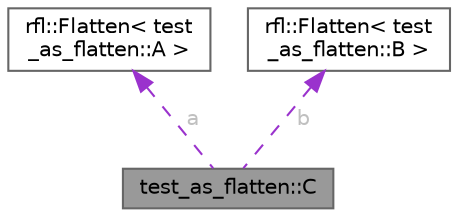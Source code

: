 digraph "test_as_flatten::C"
{
 // LATEX_PDF_SIZE
  bgcolor="transparent";
  edge [fontname=Helvetica,fontsize=10,labelfontname=Helvetica,labelfontsize=10];
  node [fontname=Helvetica,fontsize=10,shape=box,height=0.2,width=0.4];
  Node1 [id="Node000001",label="test_as_flatten::C",height=0.2,width=0.4,color="gray40", fillcolor="grey60", style="filled", fontcolor="black",tooltip=" "];
  Node2 -> Node1 [id="edge1_Node000001_Node000002",dir="back",color="darkorchid3",style="dashed",tooltip=" ",label=" a",fontcolor="grey" ];
  Node2 [id="Node000002",label="rfl::Flatten\< test\l_as_flatten::A \>",height=0.2,width=0.4,color="gray40", fillcolor="white", style="filled",URL="$structrfl_1_1_flatten.html",tooltip=" "];
  Node3 -> Node1 [id="edge2_Node000001_Node000003",dir="back",color="darkorchid3",style="dashed",tooltip=" ",label=" b",fontcolor="grey" ];
  Node3 [id="Node000003",label="rfl::Flatten\< test\l_as_flatten::B \>",height=0.2,width=0.4,color="gray40", fillcolor="white", style="filled",URL="$structrfl_1_1_flatten.html",tooltip=" "];
}
